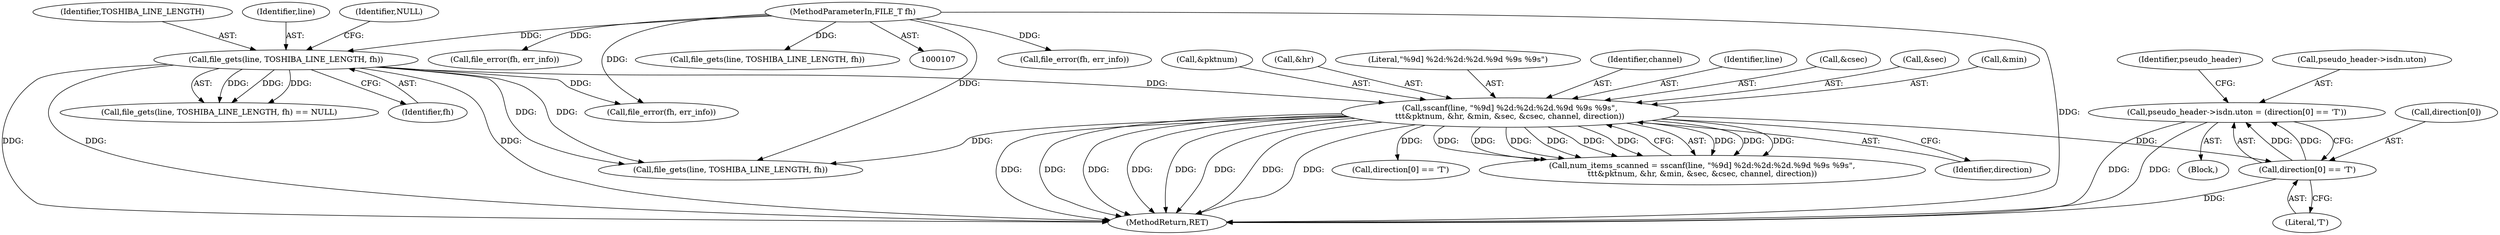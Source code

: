 digraph "0_wireshark_5efb45231671baa2db2011d8f67f9d6e72bc455b@pointer" {
"1000346" [label="(Call,pseudo_header->isdn.uton = (direction[0] == 'T'))"];
"1000352" [label="(Call,direction[0] == 'T')"];
"1000162" [label="(Call,sscanf(line, \"%9d] %2d:%2d:%2d.%9d %9s %9s\",\n\t\t\t&pktnum, &hr, &min, &sec, &csec, channel, direction))"];
"1000136" [label="(Call,file_gets(line, TOSHIBA_LINE_LENGTH, fh))"];
"1000108" [label="(MethodParameterIn,FILE_T fh)"];
"1000145" [label="(Call,file_error(fh, err_info))"];
"1000206" [label="(Call,file_error(fh, err_info))"];
"1000346" [label="(Call,pseudo_header->isdn.uton = (direction[0] == 'T'))"];
"1000420" [label="(Call,file_error(fh, err_info))"];
"1000360" [label="(Identifier,pseudo_header)"];
"1000306" [label="(Block,)"];
"1000162" [label="(Call,sscanf(line, \"%9d] %2d:%2d:%2d.%9d %9s %9s\",\n\t\t\t&pktnum, &hr, &min, &sec, &csec, channel, direction))"];
"1000137" [label="(Identifier,line)"];
"1000175" [label="(Identifier,channel)"];
"1000140" [label="(Identifier,NULL)"];
"1000347" [label="(Call,pseudo_header->isdn.uton)"];
"1000163" [label="(Identifier,line)"];
"1000173" [label="(Call,&csec)"];
"1000108" [label="(MethodParameterIn,FILE_T fh)"];
"1000171" [label="(Call,&sec)"];
"1000356" [label="(Literal,'T')"];
"1000160" [label="(Call,num_items_scanned = sscanf(line, \"%9d] %2d:%2d:%2d.%9d %9s %9s\",\n\t\t\t&pktnum, &hr, &min, &sec, &csec, channel, direction))"];
"1000135" [label="(Call,file_gets(line, TOSHIBA_LINE_LENGTH, fh) == NULL)"];
"1000139" [label="(Identifier,fh)"];
"1000169" [label="(Call,&min)"];
"1000136" [label="(Call,file_gets(line, TOSHIBA_LINE_LENGTH, fh))"];
"1000176" [label="(Identifier,direction)"];
"1000165" [label="(Call,&pktnum)"];
"1000352" [label="(Call,direction[0] == 'T')"];
"1000167" [label="(Call,&hr)"];
"1000457" [label="(MethodReturn,RET)"];
"1000164" [label="(Literal,\"%9d] %2d:%2d:%2d.%9d %9s %9s\")"];
"1000353" [label="(Call,direction[0])"];
"1000411" [label="(Call,file_gets(line, TOSHIBA_LINE_LENGTH, fh))"];
"1000138" [label="(Identifier,TOSHIBA_LINE_LENGTH)"];
"1000197" [label="(Call,file_gets(line, TOSHIBA_LINE_LENGTH, fh))"];
"1000319" [label="(Call,direction[0] == 'T')"];
"1000346" -> "1000306"  [label="AST: "];
"1000346" -> "1000352"  [label="CFG: "];
"1000347" -> "1000346"  [label="AST: "];
"1000352" -> "1000346"  [label="AST: "];
"1000360" -> "1000346"  [label="CFG: "];
"1000346" -> "1000457"  [label="DDG: "];
"1000346" -> "1000457"  [label="DDG: "];
"1000352" -> "1000346"  [label="DDG: "];
"1000352" -> "1000346"  [label="DDG: "];
"1000352" -> "1000356"  [label="CFG: "];
"1000353" -> "1000352"  [label="AST: "];
"1000356" -> "1000352"  [label="AST: "];
"1000352" -> "1000457"  [label="DDG: "];
"1000162" -> "1000352"  [label="DDG: "];
"1000162" -> "1000160"  [label="AST: "];
"1000162" -> "1000176"  [label="CFG: "];
"1000163" -> "1000162"  [label="AST: "];
"1000164" -> "1000162"  [label="AST: "];
"1000165" -> "1000162"  [label="AST: "];
"1000167" -> "1000162"  [label="AST: "];
"1000169" -> "1000162"  [label="AST: "];
"1000171" -> "1000162"  [label="AST: "];
"1000173" -> "1000162"  [label="AST: "];
"1000175" -> "1000162"  [label="AST: "];
"1000176" -> "1000162"  [label="AST: "];
"1000160" -> "1000162"  [label="CFG: "];
"1000162" -> "1000457"  [label="DDG: "];
"1000162" -> "1000457"  [label="DDG: "];
"1000162" -> "1000457"  [label="DDG: "];
"1000162" -> "1000457"  [label="DDG: "];
"1000162" -> "1000457"  [label="DDG: "];
"1000162" -> "1000457"  [label="DDG: "];
"1000162" -> "1000457"  [label="DDG: "];
"1000162" -> "1000457"  [label="DDG: "];
"1000162" -> "1000160"  [label="DDG: "];
"1000162" -> "1000160"  [label="DDG: "];
"1000162" -> "1000160"  [label="DDG: "];
"1000162" -> "1000160"  [label="DDG: "];
"1000162" -> "1000160"  [label="DDG: "];
"1000162" -> "1000160"  [label="DDG: "];
"1000162" -> "1000160"  [label="DDG: "];
"1000162" -> "1000160"  [label="DDG: "];
"1000162" -> "1000160"  [label="DDG: "];
"1000136" -> "1000162"  [label="DDG: "];
"1000162" -> "1000197"  [label="DDG: "];
"1000162" -> "1000319"  [label="DDG: "];
"1000136" -> "1000135"  [label="AST: "];
"1000136" -> "1000139"  [label="CFG: "];
"1000137" -> "1000136"  [label="AST: "];
"1000138" -> "1000136"  [label="AST: "];
"1000139" -> "1000136"  [label="AST: "];
"1000140" -> "1000136"  [label="CFG: "];
"1000136" -> "1000457"  [label="DDG: "];
"1000136" -> "1000457"  [label="DDG: "];
"1000136" -> "1000457"  [label="DDG: "];
"1000136" -> "1000135"  [label="DDG: "];
"1000136" -> "1000135"  [label="DDG: "];
"1000136" -> "1000135"  [label="DDG: "];
"1000108" -> "1000136"  [label="DDG: "];
"1000136" -> "1000145"  [label="DDG: "];
"1000136" -> "1000197"  [label="DDG: "];
"1000136" -> "1000197"  [label="DDG: "];
"1000108" -> "1000107"  [label="AST: "];
"1000108" -> "1000457"  [label="DDG: "];
"1000108" -> "1000145"  [label="DDG: "];
"1000108" -> "1000197"  [label="DDG: "];
"1000108" -> "1000206"  [label="DDG: "];
"1000108" -> "1000411"  [label="DDG: "];
"1000108" -> "1000420"  [label="DDG: "];
}
